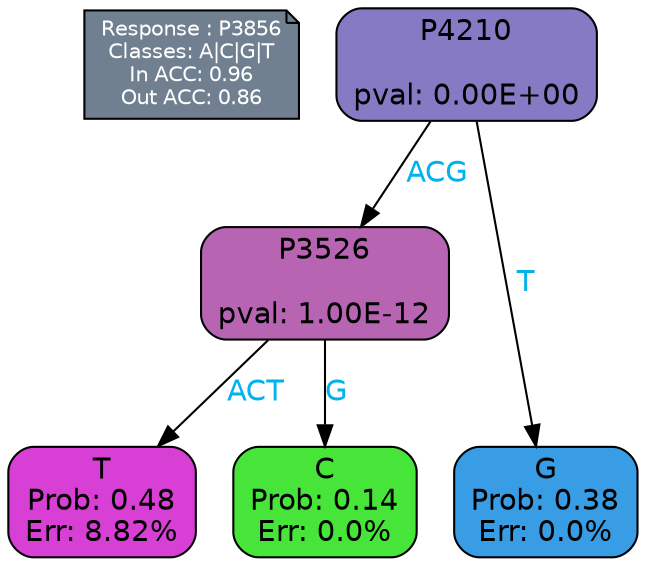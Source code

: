 digraph Tree {
node [shape=box, style="filled, rounded", color="black", fontname=helvetica] ;
graph [ranksep=equally, splines=polylines, bgcolor=transparent, dpi=600] ;
edge [fontname=helvetica] ;
LEGEND [label="Response : P3856
Classes: A|C|G|T
In ACC: 0.96
Out ACC: 0.86
",shape=note,align=left,style=filled,fillcolor="slategray",fontcolor="white",fontsize=10];1 [label="P4210

pval: 0.00E+00", fillcolor="#877ac5"] ;
2 [label="P3526

pval: 1.00E-12", fillcolor="#b765b2"] ;
3 [label="T
Prob: 0.48
Err: 8.82%", fillcolor="#d83fd5"] ;
4 [label="C
Prob: 0.14
Err: 0.0%", fillcolor="#47e539"] ;
5 [label="G
Prob: 0.38
Err: 0.0%", fillcolor="#399de5"] ;
1 -> 2 [label="ACG",fontcolor=deepskyblue2] ;
1 -> 5 [label="T",fontcolor=deepskyblue2] ;
2 -> 3 [label="ACT",fontcolor=deepskyblue2] ;
2 -> 4 [label="G",fontcolor=deepskyblue2] ;
{rank = same; 3;4;5;}{rank = same; LEGEND;1;}}